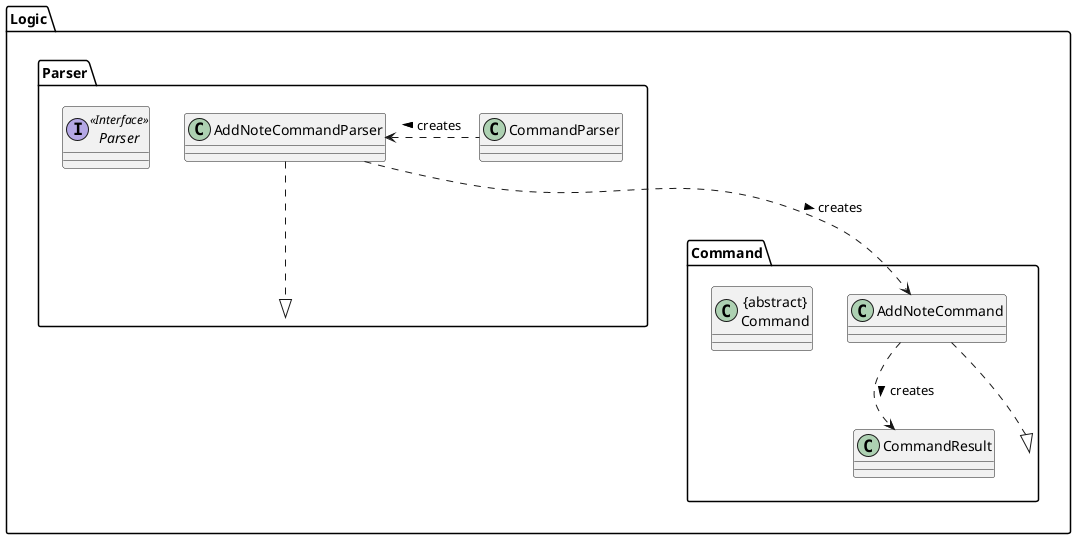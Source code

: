 @startuml
package Logic {

package Parser {
Interface Parser <<Interface>>
Class AddNoteCommandParser
Class CommandParser
}

package Command {
Class AddNoteCommand
Class CommandResult
Class "{abstract}\nCommand" as Command
}

CommandParser .left.> AddNoteCommandParser: creates >

AddNoteCommandParser ..> AddNoteCommand : creates >
AddNoteCommandParser ..|> Parser

AddNoteCommand ..|> Command
AddNoteCommand ..> CommandResult : creates >



@enduml
